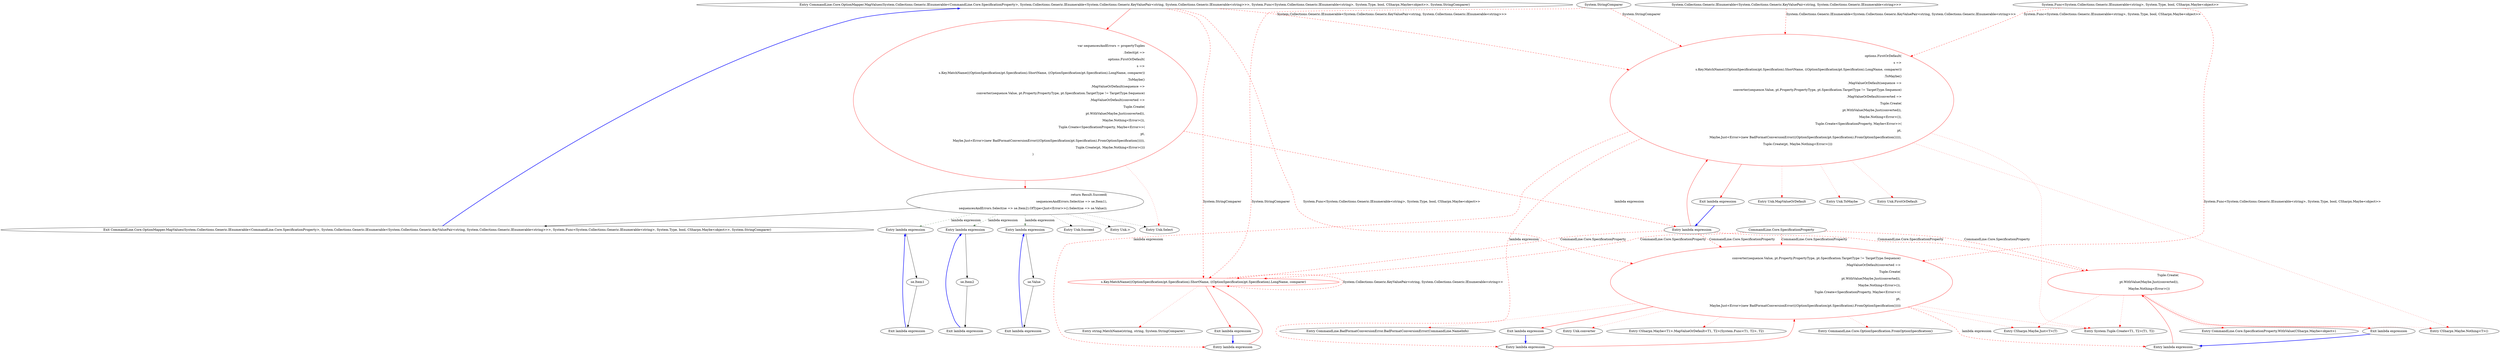 digraph  {
m0_14 [label="Entry Unk.MapValueOrDefault", span="", cluster="Unk.MapValueOrDefault", file="OptionMapper.cs"];
m0_4 [label="Entry Unk.Select", span="", cluster="Unk.Select", file="OptionMapper.cs"];
m0_18 [label="Entry string.MatchName(string, string, System.StringComparer)", span="8-8", cluster="string.MatchName(string, string, System.StringComparer)", file="OptionMapper.cs"];
m0_24 [label="Entry CommandLine.Core.OptionSpecification.FromOptionSpecification()", span="15-15", cluster="CommandLine.Core.OptionSpecification.FromOptionSpecification()", file="OptionMapper.cs"];
m0_23 [label="Entry CommandLine.BadFormatConversionError.BadFormatConversionError(CommandLine.NameInfo)", span="349-349", cluster="CommandLine.BadFormatConversionError.BadFormatConversionError(CommandLine.NameInfo)", file="OptionMapper.cs"];
m0_11 [label="Entry Unk.ToMaybe", span="", cluster="Unk.ToMaybe", file="OptionMapper.cs"];
m0_10 [label="Entry Unk.FirstOrDefault", span="", cluster="Unk.FirstOrDefault", file="OptionMapper.cs"];
m0_25 [label="Entry CSharpx.Maybe.Just<T>(T)", span="124-124", cluster="CSharpx.Maybe.Just<T>(T)", file="OptionMapper.cs"];
m0_13 [label="Entry System.Tuple.Create<T1, T2>(T1, T2)", span="0-0", cluster="System.Tuple.Create<T1, T2>(T1, T2)", file="OptionMapper.cs"];
m0_27 [label="Entry lambda expression", span="28-31", cluster="lambda expression", file="OptionMapper.cs"];
m0_8 [label="options.FirstOrDefault(\r\n                            s =>\r\n                            s.Key.MatchName(((OptionSpecification)pt.Specification).ShortName, ((OptionSpecification)pt.Specification).LongName, comparer))\r\n                               .ToMaybe()\r\n                               .MapValueOrDefault(sequence =>\r\n                                    converter(sequence.Value, pt.Property.PropertyType, pt.Specification.TargetType != TargetType.Sequence)\r\n                                    .MapValueOrDefault(converted =>\r\n                                            Tuple.Create(\r\n                                                pt.WithValue(Maybe.Just(converted)),\r\n                                                Maybe.Nothing<Error>()),\r\n                                            Tuple.Create<SpecificationProperty, Maybe<Error>>(\r\n                                                pt,\r\n                                                Maybe.Just<Error>(new BadFormatConversionError(((OptionSpecification)pt.Specification).FromOptionSpecification())))),\r\n                                Tuple.Create(pt, Maybe.Nothing<Error>()))", span="22-35", cluster="lambda expression", color=red, community=0, file="OptionMapper.cs"];
m0_16 [label="s.Key.MatchName(((OptionSpecification)pt.Specification).ShortName, ((OptionSpecification)pt.Specification).LongName, comparer)", span="24-24", cluster="lambda expression", color=red, community=0, file="OptionMapper.cs"];
m0_20 [label="converter(sequence.Value, pt.Property.PropertyType, pt.Specification.TargetType != TargetType.Sequence)\r\n                                    .MapValueOrDefault(converted =>\r\n                                            Tuple.Create(\r\n                                                pt.WithValue(Maybe.Just(converted)),\r\n                                                Maybe.Nothing<Error>()),\r\n                                            Tuple.Create<SpecificationProperty, Maybe<Error>>(\r\n                                                pt,\r\n                                                Maybe.Just<Error>(new BadFormatConversionError(((OptionSpecification)pt.Specification).FromOptionSpecification()))))", span="27-34", cluster="lambda expression", color=red, community=0, file="OptionMapper.cs"];
m0_7 [label="Entry lambda expression", span="21-35", cluster="lambda expression", file="OptionMapper.cs"];
m0_31 [label="Entry lambda expression", span="38-38", cluster="lambda expression", file="OptionMapper.cs"];
m0_34 [label="Entry lambda expression", span="39-39", cluster="lambda expression", file="OptionMapper.cs"];
m0_37 [label="Entry lambda expression", span="39-39", cluster="lambda expression", file="OptionMapper.cs"];
m0_28 [label="Tuple.Create(\r\n                                                pt.WithValue(Maybe.Just(converted)),\r\n                                                Maybe.Nothing<Error>())", span="29-31", cluster="lambda expression", color=red, community=0, file="OptionMapper.cs"];
m0_9 [label="Exit lambda expression", span="21-35", cluster="lambda expression", file="OptionMapper.cs"];
m0_15 [label="Entry lambda expression", span="23-24", cluster="lambda expression", file="OptionMapper.cs"];
m0_19 [label="Entry lambda expression", span="26-34", cluster="lambda expression", file="OptionMapper.cs"];
m0_17 [label="Exit lambda expression", span="23-24", cluster="lambda expression", file="OptionMapper.cs"];
m0_21 [label="Exit lambda expression", span="26-34", cluster="lambda expression", file="OptionMapper.cs"];
m0_29 [label="Exit lambda expression", span="28-31", cluster="lambda expression", file="OptionMapper.cs"];
m0_32 [label="se.Item1", span="38-38", cluster="lambda expression", file="OptionMapper.cs"];
m0_33 [label="Exit lambda expression", span="38-38", cluster="lambda expression", file="OptionMapper.cs"];
m0_35 [label="se.Item2", span="39-39", cluster="lambda expression", file="OptionMapper.cs"];
m0_36 [label="Exit lambda expression", span="39-39", cluster="lambda expression", file="OptionMapper.cs"];
m0_38 [label="se.Value", span="39-39", cluster="lambda expression", file="OptionMapper.cs"];
m0_39 [label="Exit lambda expression", span="39-39", cluster="lambda expression", file="OptionMapper.cs"];
m0_22 [label="Entry Unk.converter", span="", cluster="Unk.converter", file="OptionMapper.cs"];
m0_30 [label="Entry CommandLine.Core.SpecificationProperty.WithValue(CSharpx.Maybe<object>)", span="18-18", cluster="CommandLine.Core.SpecificationProperty.WithValue(CSharpx.Maybe<object>)", file="OptionMapper.cs"];
m0_5 [label="Entry Unk.>", span="", cluster="Unk.>", file="OptionMapper.cs"];
m0_12 [label="Entry CSharpx.Maybe.Nothing<T>()", span="116-116", cluster="CSharpx.Maybe.Nothing<T>()", file="OptionMapper.cs"];
m0_6 [label="Entry Unk.Succeed", span="", cluster="Unk.Succeed", file="OptionMapper.cs"];
m0_26 [label="Entry CSharpx.Maybe<T1>.MapValueOrDefault<T1, T2>(System.Func<T1, T2>, T2)", span="377-377", cluster="CSharpx.Maybe<T1>.MapValueOrDefault<T1, T2>(System.Func<T1, T2>, T2)", file="OptionMapper.cs"];
m0_0 [label="Entry CommandLine.Core.OptionMapper.MapValues(System.Collections.Generic.IEnumerable<CommandLine.Core.SpecificationProperty>, System.Collections.Generic.IEnumerable<System.Collections.Generic.KeyValuePair<string, System.Collections.Generic.IEnumerable<string>>>, System.Func<System.Collections.Generic.IEnumerable<string>, System.Type, bool, CSharpx.Maybe<object>>, System.StringComparer)", span="14-14", cluster="CommandLine.Core.OptionMapper.MapValues(System.Collections.Generic.IEnumerable<CommandLine.Core.SpecificationProperty>, System.Collections.Generic.IEnumerable<System.Collections.Generic.KeyValuePair<string, System.Collections.Generic.IEnumerable<string>>>, System.Func<System.Collections.Generic.IEnumerable<string>, System.Type, bool, CSharpx.Maybe<object>>, System.StringComparer)", file="OptionMapper.cs"];
m0_1 [label="var sequencesAndErrors = propertyTuples\r\n                .Select(pt =>\r\n                    options.FirstOrDefault(\r\n                            s =>\r\n                            s.Key.MatchName(((OptionSpecification)pt.Specification).ShortName, ((OptionSpecification)pt.Specification).LongName, comparer))\r\n                               .ToMaybe()\r\n                               .MapValueOrDefault(sequence =>\r\n                                    converter(sequence.Value, pt.Property.PropertyType, pt.Specification.TargetType != TargetType.Sequence)\r\n                                    .MapValueOrDefault(converted =>\r\n                                            Tuple.Create(\r\n                                                pt.WithValue(Maybe.Just(converted)),\r\n                                                Maybe.Nothing<Error>()),\r\n                                            Tuple.Create<SpecificationProperty, Maybe<Error>>(\r\n                                                pt,\r\n                                                Maybe.Just<Error>(new BadFormatConversionError(((OptionSpecification)pt.Specification).FromOptionSpecification())))),\r\n                                Tuple.Create(pt, Maybe.Nothing<Error>()))\r\n                )", span="20-36", cluster="CommandLine.Core.OptionMapper.MapValues(System.Collections.Generic.IEnumerable<CommandLine.Core.SpecificationProperty>, System.Collections.Generic.IEnumerable<System.Collections.Generic.KeyValuePair<string, System.Collections.Generic.IEnumerable<string>>>, System.Func<System.Collections.Generic.IEnumerable<string>, System.Type, bool, CSharpx.Maybe<object>>, System.StringComparer)", color=red, community=0, file="OptionMapper.cs"];
m0_2 [label="return Result.Succeed(\r\n                sequencesAndErrors.Select(se => se.Item1),\r\n                sequencesAndErrors.Select(se => se.Item2).OfType<Just<Error>>().Select(se => se.Value));", span="37-39", cluster="CommandLine.Core.OptionMapper.MapValues(System.Collections.Generic.IEnumerable<CommandLine.Core.SpecificationProperty>, System.Collections.Generic.IEnumerable<System.Collections.Generic.KeyValuePair<string, System.Collections.Generic.IEnumerable<string>>>, System.Func<System.Collections.Generic.IEnumerable<string>, System.Type, bool, CSharpx.Maybe<object>>, System.StringComparer)", file="OptionMapper.cs"];
m0_3 [label="Exit CommandLine.Core.OptionMapper.MapValues(System.Collections.Generic.IEnumerable<CommandLine.Core.SpecificationProperty>, System.Collections.Generic.IEnumerable<System.Collections.Generic.KeyValuePair<string, System.Collections.Generic.IEnumerable<string>>>, System.Func<System.Collections.Generic.IEnumerable<string>, System.Type, bool, CSharpx.Maybe<object>>, System.StringComparer)", span="14-14", cluster="CommandLine.Core.OptionMapper.MapValues(System.Collections.Generic.IEnumerable<CommandLine.Core.SpecificationProperty>, System.Collections.Generic.IEnumerable<System.Collections.Generic.KeyValuePair<string, System.Collections.Generic.IEnumerable<string>>>, System.Func<System.Collections.Generic.IEnumerable<string>, System.Type, bool, CSharpx.Maybe<object>>, System.StringComparer)", file="OptionMapper.cs"];
m0_40 [label="System.Collections.Generic.IEnumerable<System.Collections.Generic.KeyValuePair<string, System.Collections.Generic.IEnumerable<string>>>", span="", file="OptionMapper.cs"];
m0_41 [label="System.Func<System.Collections.Generic.IEnumerable<string>, System.Type, bool, CSharpx.Maybe<object>>", span="", file="OptionMapper.cs"];
m0_42 [label="System.StringComparer", span="", file="OptionMapper.cs"];
m0_43 [label="CommandLine.Core.SpecificationProperty", span="", file="OptionMapper.cs"];
m0_27 -> m0_28  [key=0, style=solid, color=red];
m0_8 -> m0_9  [key=0, style=solid, color=red];
m0_8 -> m0_10  [key=2, style=dotted, color=red];
m0_8 -> m0_11  [key=2, style=dotted, color=red];
m0_8 -> m0_12  [key=2, style=dotted, color=red];
m0_8 -> m0_13  [key=2, style=dotted, color=red];
m0_8 -> m0_14  [key=2, style=dotted, color=red];
m0_8 -> m0_15  [key=1, style=dashed, color=red, label="lambda expression"];
m0_8 -> m0_19  [key=1, style=dashed, color=red, label="lambda expression"];
m0_16 -> m0_17  [key=0, style=solid, color=red];
m0_16 -> m0_18  [key=2, style=dotted, color=red];
m0_16 -> m0_16  [key=1, style=dashed, color=red, label="System.Collections.Generic.KeyValuePair<string, System.Collections.Generic.IEnumerable<string>>"];
m0_20 -> m0_21  [key=0, style=solid, color=red];
m0_20 -> m0_22  [key=2, style=dotted, color=red];
m0_20 -> m0_23  [key=2, style=dotted, color=red];
m0_20 -> m0_24  [key=2, style=dotted, color=red];
m0_20 -> m0_25  [key=2, style=dotted, color=red];
m0_20 -> m0_13  [key=2, style=dotted, color=red];
m0_20 -> m0_26  [key=2, style=dotted, color=red];
m0_20 -> m0_27  [key=1, style=dashed, color=red, label="lambda expression"];
m0_7 -> m0_8  [key=0, style=solid, color=red];
m0_7 -> m0_16  [key=1, style=dashed, color=red, label="CommandLine.Core.SpecificationProperty"];
m0_7 -> m0_20  [key=1, style=dashed, color=red, label="CommandLine.Core.SpecificationProperty"];
m0_7 -> m0_28  [key=1, style=dashed, color=red, label="CommandLine.Core.SpecificationProperty"];
m0_31 -> m0_32  [key=0, style=solid];
m0_34 -> m0_35  [key=0, style=solid];
m0_37 -> m0_38  [key=0, style=solid];
m0_28 -> m0_29  [key=0, style=solid, color=red];
m0_28 -> m0_25  [key=2, style=dotted, color=red];
m0_28 -> m0_30  [key=2, style=dotted, color=red];
m0_28 -> m0_12  [key=2, style=dotted, color=red];
m0_28 -> m0_13  [key=2, style=dotted, color=red];
m0_9 -> m0_7  [key=0, style=bold, color=blue];
m0_15 -> m0_16  [key=0, style=solid, color=red];
m0_19 -> m0_20  [key=0, style=solid, color=red];
m0_17 -> m0_15  [key=0, style=bold, color=blue];
m0_21 -> m0_19  [key=0, style=bold, color=blue];
m0_29 -> m0_27  [key=0, style=bold, color=blue];
m0_32 -> m0_33  [key=0, style=solid];
m0_33 -> m0_31  [key=0, style=bold, color=blue];
m0_35 -> m0_36  [key=0, style=solid];
m0_36 -> m0_34  [key=0, style=bold, color=blue];
m0_38 -> m0_39  [key=0, style=solid];
m0_39 -> m0_37  [key=0, style=bold, color=blue];
m0_0 -> m0_1  [key=0, style=solid, color=red];
m0_0 -> m0_8  [key=1, style=dashed, color=red, label="System.Collections.Generic.IEnumerable<System.Collections.Generic.KeyValuePair<string, System.Collections.Generic.IEnumerable<string>>>"];
m0_0 -> m0_16  [key=1, style=dashed, color=red, label="System.StringComparer"];
m0_0 -> m0_20  [key=1, style=dashed, color=red, label="System.Func<System.Collections.Generic.IEnumerable<string>, System.Type, bool, CSharpx.Maybe<object>>"];
m0_1 -> m0_2  [key=0, style=solid, color=red];
m0_1 -> m0_4  [key=2, style=dotted, color=red];
m0_1 -> m0_7  [key=1, style=dashed, color=red, label="lambda expression"];
m0_2 -> m0_3  [key=0, style=solid];
m0_2 -> m0_4  [key=2, style=dotted];
m0_2 -> m0_5  [key=2, style=dotted];
m0_2 -> m0_6  [key=2, style=dotted];
m0_2 -> m0_31  [key=1, style=dashed, color=darkseagreen4, label="lambda expression"];
m0_2 -> m0_34  [key=1, style=dashed, color=darkseagreen4, label="lambda expression"];
m0_2 -> m0_37  [key=1, style=dashed, color=darkseagreen4, label="lambda expression"];
m0_3 -> m0_0  [key=0, style=bold, color=blue];
m0_40 -> m0_8  [key=1, style=dashed, color=red, label="System.Collections.Generic.IEnumerable<System.Collections.Generic.KeyValuePair<string, System.Collections.Generic.IEnumerable<string>>>"];
m0_41 -> m0_8  [key=1, style=dashed, color=red, label="System.Func<System.Collections.Generic.IEnumerable<string>, System.Type, bool, CSharpx.Maybe<object>>"];
m0_41 -> m0_20  [key=1, style=dashed, color=red, label="System.Func<System.Collections.Generic.IEnumerable<string>, System.Type, bool, CSharpx.Maybe<object>>"];
m0_42 -> m0_8  [key=1, style=dashed, color=red, label="System.StringComparer"];
m0_42 -> m0_16  [key=1, style=dashed, color=red, label="System.StringComparer"];
m0_43 -> m0_16  [key=1, style=dashed, color=red, label="CommandLine.Core.SpecificationProperty"];
m0_43 -> m0_20  [key=1, style=dashed, color=red, label="CommandLine.Core.SpecificationProperty"];
m0_43 -> m0_28  [key=1, style=dashed, color=red, label="CommandLine.Core.SpecificationProperty"];
}
